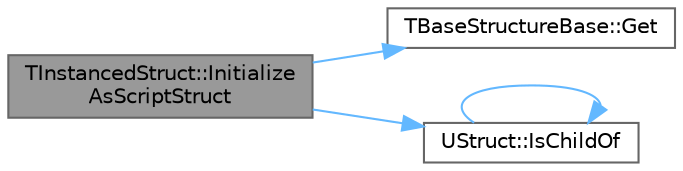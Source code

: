 digraph "TInstancedStruct::InitializeAsScriptStruct"
{
 // INTERACTIVE_SVG=YES
 // LATEX_PDF_SIZE
  bgcolor="transparent";
  edge [fontname=Helvetica,fontsize=10,labelfontname=Helvetica,labelfontsize=10];
  node [fontname=Helvetica,fontsize=10,shape=box,height=0.2,width=0.4];
  rankdir="LR";
  Node1 [id="Node000001",label="TInstancedStruct::Initialize\lAsScriptStruct",height=0.2,width=0.4,color="gray40", fillcolor="grey60", style="filled", fontcolor="black",tooltip="Initializes from a raw struct type and optional data."];
  Node1 -> Node2 [id="edge1_Node000001_Node000002",color="steelblue1",style="solid",tooltip=" "];
  Node2 [id="Node000002",label="TBaseStructureBase::Get",height=0.2,width=0.4,color="grey40", fillcolor="white", style="filled",URL="$d3/d61/structTBaseStructureBase.html#a0293c35703fa02b53edae7b546be5b75",tooltip=" "];
  Node1 -> Node3 [id="edge2_Node000001_Node000003",color="steelblue1",style="solid",tooltip=" "];
  Node3 [id="Node000003",label="UStruct::IsChildOf",height=0.2,width=0.4,color="grey40", fillcolor="white", style="filled",URL="$dc/d19/classUStruct.html#a8e3ec7a5e338fc3b99e3d81bf07d4311",tooltip="Returns true if this struct either is class T, or is a child of class T."];
  Node3 -> Node3 [id="edge3_Node000003_Node000003",color="steelblue1",style="solid",tooltip=" "];
}

